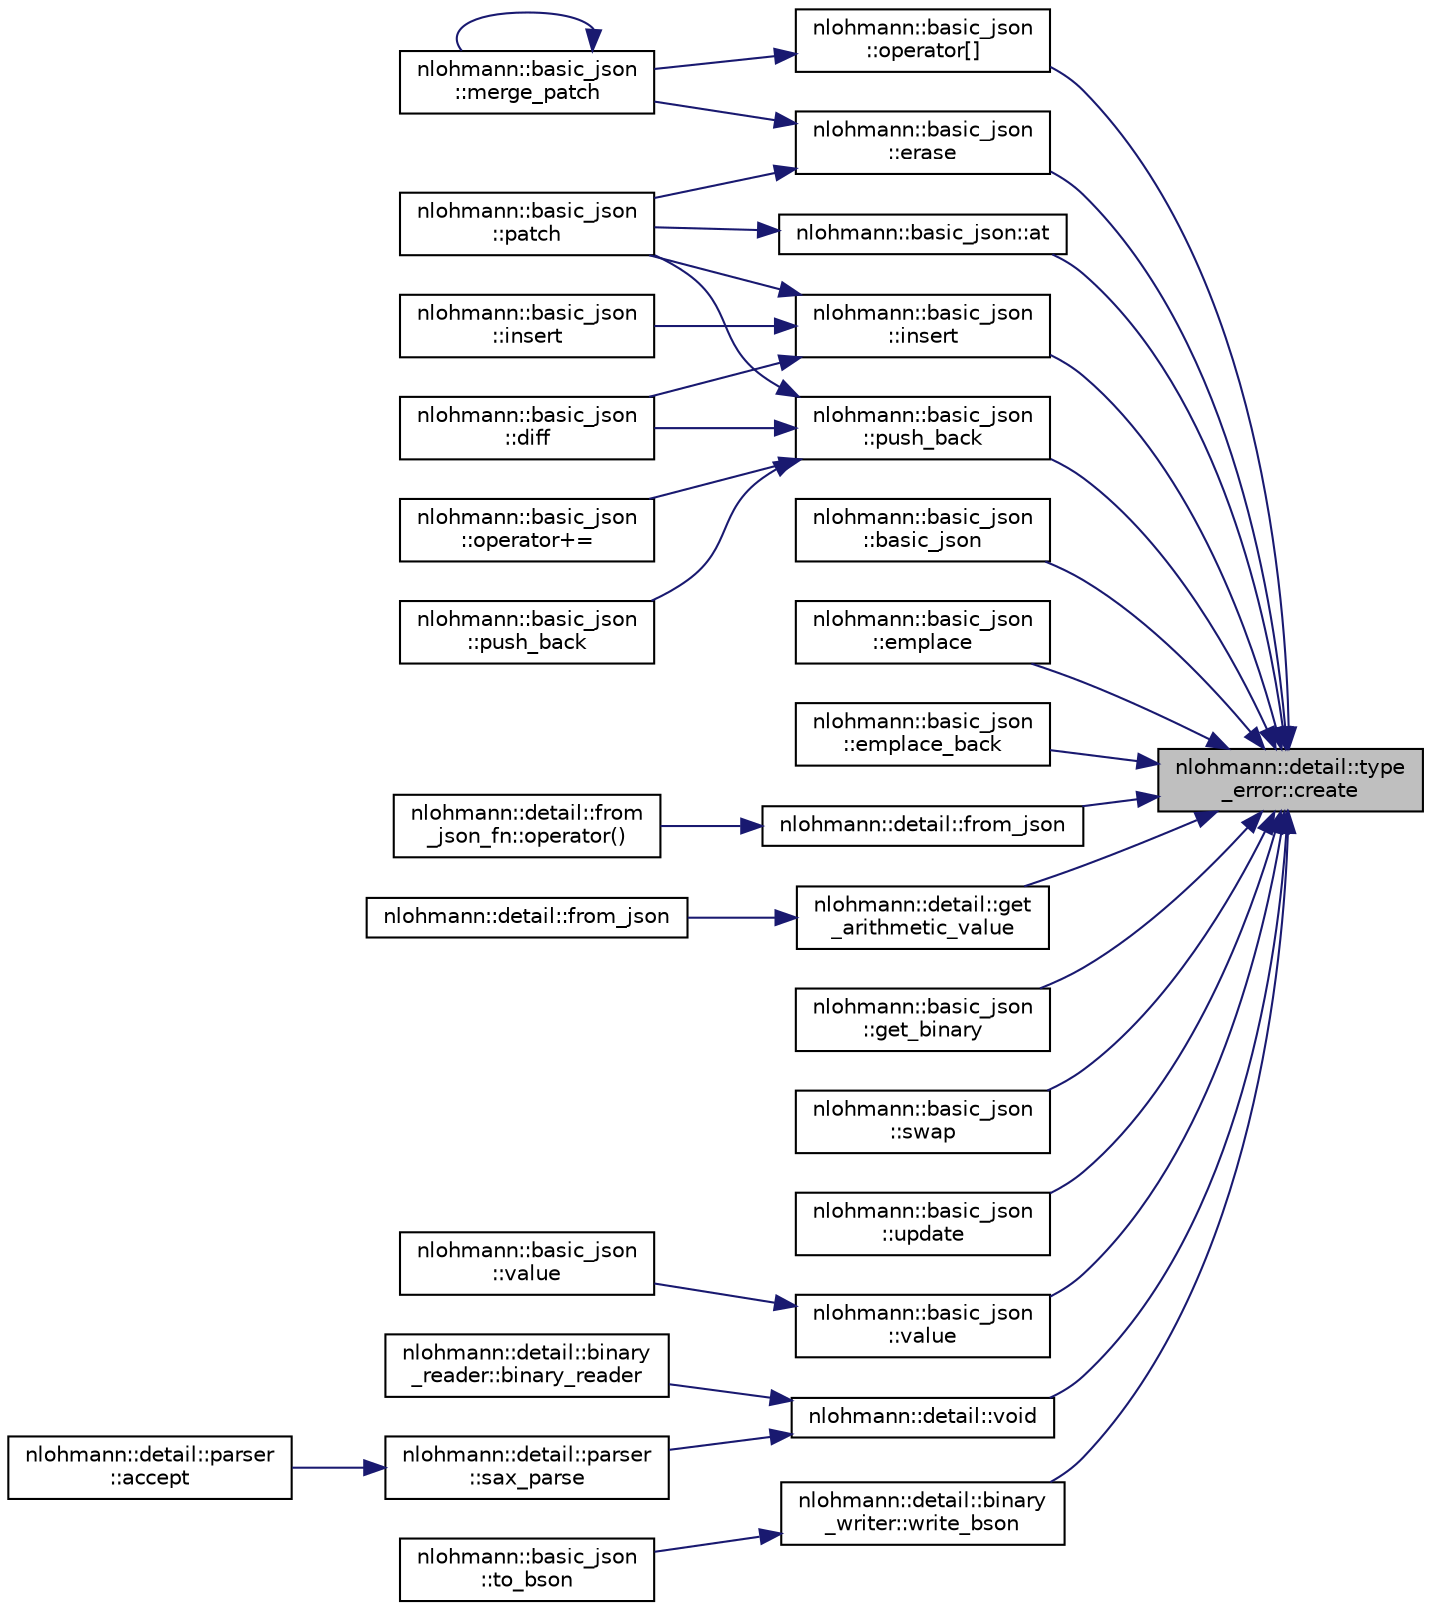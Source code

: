 digraph "nlohmann::detail::type_error::create"
{
 // LATEX_PDF_SIZE
  edge [fontname="Helvetica",fontsize="10",labelfontname="Helvetica",labelfontsize="10"];
  node [fontname="Helvetica",fontsize="10",shape=record];
  rankdir="RL";
  Node1 [label="nlohmann::detail::type\l_error::create",height=0.2,width=0.4,color="black", fillcolor="grey75", style="filled", fontcolor="black",tooltip=" "];
  Node1 -> Node2 [dir="back",color="midnightblue",fontsize="10",style="solid"];
  Node2 [label="nlohmann::basic_json::at",height=0.2,width=0.4,color="black", fillcolor="white", style="filled",URL="$classnlohmann_1_1basic__json.html#a52b18a5b7e68652c65b070900c438c6e",tooltip="access specified array element with bounds checking"];
  Node2 -> Node3 [dir="back",color="midnightblue",fontsize="10",style="solid"];
  Node3 [label="nlohmann::basic_json\l::patch",height=0.2,width=0.4,color="black", fillcolor="white", style="filled",URL="$classnlohmann_1_1basic__json.html#adcc786998f220a5b3083ee8a37c4553e",tooltip="applies a JSON patch"];
  Node1 -> Node4 [dir="back",color="midnightblue",fontsize="10",style="solid"];
  Node4 [label="nlohmann::basic_json\l::basic_json",height=0.2,width=0.4,color="black", fillcolor="white", style="filled",URL="$classnlohmann_1_1basic__json.html#aeac617faf3448d6d2cb33a020be01d37",tooltip="create a container (array or object) from an initializer list"];
  Node1 -> Node5 [dir="back",color="midnightblue",fontsize="10",style="solid"];
  Node5 [label="nlohmann::basic_json\l::emplace",height=0.2,width=0.4,color="black", fillcolor="white", style="filled",URL="$classnlohmann_1_1basic__json.html#ac479e609cbd03948bd3e85fb441b66e5",tooltip="add an object to an object if key does not exist"];
  Node1 -> Node6 [dir="back",color="midnightblue",fontsize="10",style="solid"];
  Node6 [label="nlohmann::basic_json\l::emplace_back",height=0.2,width=0.4,color="black", fillcolor="white", style="filled",URL="$classnlohmann_1_1basic__json.html#a15c0a5db4fb12d49433801bbe6436bfb",tooltip="add an object to an array"];
  Node1 -> Node7 [dir="back",color="midnightblue",fontsize="10",style="solid"];
  Node7 [label="nlohmann::basic_json\l::erase",height=0.2,width=0.4,color="black", fillcolor="white", style="filled",URL="$classnlohmann_1_1basic__json.html#a494632b69bbe1d0153d3bedad0901b8e",tooltip="remove element given an iterator"];
  Node7 -> Node8 [dir="back",color="midnightblue",fontsize="10",style="solid"];
  Node8 [label="nlohmann::basic_json\l::merge_patch",height=0.2,width=0.4,color="black", fillcolor="white", style="filled",URL="$classnlohmann_1_1basic__json.html#a844a77cb154752d12118f10af26d54cb",tooltip="applies a JSON Merge Patch"];
  Node8 -> Node8 [dir="back",color="midnightblue",fontsize="10",style="solid"];
  Node7 -> Node3 [dir="back",color="midnightblue",fontsize="10",style="solid"];
  Node1 -> Node9 [dir="back",color="midnightblue",fontsize="10",style="solid"];
  Node9 [label="nlohmann::detail::from_json",height=0.2,width=0.4,color="black", fillcolor="white", style="filled",URL="$namespacenlohmann_1_1detail.html#a1f0395aad0fe853a4539288749d3a603",tooltip=" "];
  Node9 -> Node10 [dir="back",color="midnightblue",fontsize="10",style="solid"];
  Node10 [label="nlohmann::detail::from\l_json_fn::operator()",height=0.2,width=0.4,color="black", fillcolor="white", style="filled",URL="$structnlohmann_1_1detail_1_1from__json__fn.html#a6d14a74e1043072c77892534572d2973",tooltip=" "];
  Node1 -> Node11 [dir="back",color="midnightblue",fontsize="10",style="solid"];
  Node11 [label="nlohmann::detail::get\l_arithmetic_value",height=0.2,width=0.4,color="black", fillcolor="white", style="filled",URL="$namespacenlohmann_1_1detail.html#a85955b9c6dd31846e4b8e891f78614b6",tooltip=" "];
  Node11 -> Node12 [dir="back",color="midnightblue",fontsize="10",style="solid"];
  Node12 [label="nlohmann::detail::from_json",height=0.2,width=0.4,color="black", fillcolor="white", style="filled",URL="$namespacenlohmann_1_1detail.html#a7cb5dd7d46a60e65f9a8e0873b3f7dd8",tooltip=" "];
  Node1 -> Node13 [dir="back",color="midnightblue",fontsize="10",style="solid"];
  Node13 [label="nlohmann::basic_json\l::get_binary",height=0.2,width=0.4,color="black", fillcolor="white", style="filled",URL="$classnlohmann_1_1basic__json.html#aab19a246f6bcd27c195bed376cf5e138",tooltip=" "];
  Node1 -> Node14 [dir="back",color="midnightblue",fontsize="10",style="solid"];
  Node14 [label="nlohmann::basic_json\l::insert",height=0.2,width=0.4,color="black", fillcolor="white", style="filled",URL="$classnlohmann_1_1basic__json.html#aeb86e8478e20d95970a8b61ff01dce3b",tooltip="inserts element"];
  Node14 -> Node15 [dir="back",color="midnightblue",fontsize="10",style="solid"];
  Node15 [label="nlohmann::basic_json\l::diff",height=0.2,width=0.4,color="black", fillcolor="white", style="filled",URL="$classnlohmann_1_1basic__json.html#a1c1f21327df91a4dd6c5f5a107240385",tooltip="creates a diff as a JSON patch"];
  Node14 -> Node16 [dir="back",color="midnightblue",fontsize="10",style="solid"];
  Node16 [label="nlohmann::basic_json\l::insert",height=0.2,width=0.4,color="black", fillcolor="white", style="filled",URL="$classnlohmann_1_1basic__json.html#a9c5b9de8a4a759861cb600b38a6c81b1",tooltip="inserts element"];
  Node14 -> Node3 [dir="back",color="midnightblue",fontsize="10",style="solid"];
  Node1 -> Node17 [dir="back",color="midnightblue",fontsize="10",style="solid"];
  Node17 [label="nlohmann::basic_json\l::operator[]",height=0.2,width=0.4,color="black", fillcolor="white", style="filled",URL="$classnlohmann_1_1basic__json.html#a9ea67fc1ef0ccc42e1d5388fe0416ae5",tooltip="access specified array element"];
  Node17 -> Node8 [dir="back",color="midnightblue",fontsize="10",style="solid"];
  Node1 -> Node18 [dir="back",color="midnightblue",fontsize="10",style="solid"];
  Node18 [label="nlohmann::basic_json\l::push_back",height=0.2,width=0.4,color="black", fillcolor="white", style="filled",URL="$classnlohmann_1_1basic__json.html#ab9e0253c92736db021840105d374c4c4",tooltip="add an object to an array"];
  Node18 -> Node15 [dir="back",color="midnightblue",fontsize="10",style="solid"];
  Node18 -> Node19 [dir="back",color="midnightblue",fontsize="10",style="solid"];
  Node19 [label="nlohmann::basic_json\l::operator+=",height=0.2,width=0.4,color="black", fillcolor="white", style="filled",URL="$classnlohmann_1_1basic__json.html#a40226d9c84fcb9cb948ae0c27b842c57",tooltip="add an object to an array"];
  Node18 -> Node3 [dir="back",color="midnightblue",fontsize="10",style="solid"];
  Node18 -> Node20 [dir="back",color="midnightblue",fontsize="10",style="solid"];
  Node20 [label="nlohmann::basic_json\l::push_back",height=0.2,width=0.4,color="black", fillcolor="white", style="filled",URL="$classnlohmann_1_1basic__json.html#a4567cf75f19b1efca090f75d7a8a350a",tooltip="add an object to an object"];
  Node1 -> Node21 [dir="back",color="midnightblue",fontsize="10",style="solid"];
  Node21 [label="nlohmann::basic_json\l::swap",height=0.2,width=0.4,color="black", fillcolor="white", style="filled",URL="$classnlohmann_1_1basic__json.html#a76126242de262f6d38cadda19e0d13e1",tooltip="exchanges the values"];
  Node1 -> Node22 [dir="back",color="midnightblue",fontsize="10",style="solid"];
  Node22 [label="nlohmann::basic_json\l::update",height=0.2,width=0.4,color="black", fillcolor="white", style="filled",URL="$classnlohmann_1_1basic__json.html#a377819905d567f6f523dcbc592cb6356",tooltip="updates a JSON object from another object, overwriting existing keys"];
  Node1 -> Node23 [dir="back",color="midnightblue",fontsize="10",style="solid"];
  Node23 [label="nlohmann::basic_json\l::value",height=0.2,width=0.4,color="black", fillcolor="white", style="filled",URL="$classnlohmann_1_1basic__json.html#a11641b35219676b225d9bd15c7677659",tooltip="access specified object element with default value"];
  Node23 -> Node24 [dir="back",color="midnightblue",fontsize="10",style="solid"];
  Node24 [label="nlohmann::basic_json\l::value",height=0.2,width=0.4,color="black", fillcolor="white", style="filled",URL="$classnlohmann_1_1basic__json.html#adcfdefe95d5c2471a5c97e911d46ee88",tooltip="overload for a default value of type const char*"];
  Node1 -> Node25 [dir="back",color="midnightblue",fontsize="10",style="solid"];
  Node25 [label="nlohmann::detail::void",height=0.2,width=0.4,color="black", fillcolor="white", style="filled",URL="$namespacenlohmann_1_1detail.html#a59fca69799f6b9e366710cb9043aa77d",tooltip=" "];
  Node25 -> Node26 [dir="back",color="midnightblue",fontsize="10",style="solid"];
  Node26 [label="nlohmann::detail::binary\l_reader::binary_reader",height=0.2,width=0.4,color="black", fillcolor="white", style="filled",URL="$classnlohmann_1_1detail_1_1binary__reader.html#ad7cb69186e01b77ec021e83137461457",tooltip="create a binary reader"];
  Node25 -> Node27 [dir="back",color="midnightblue",fontsize="10",style="solid"];
  Node27 [label="nlohmann::detail::parser\l::sax_parse",height=0.2,width=0.4,color="black", fillcolor="white", style="filled",URL="$classnlohmann_1_1detail_1_1parser.html#a073b8313a5194aac3a7d5da0d935788c",tooltip=" "];
  Node27 -> Node28 [dir="back",color="midnightblue",fontsize="10",style="solid"];
  Node28 [label="nlohmann::detail::parser\l::accept",height=0.2,width=0.4,color="black", fillcolor="white", style="filled",URL="$classnlohmann_1_1detail_1_1parser.html#a39784a586867c05388cb0adca0fd72b5",tooltip="public accept interface"];
  Node1 -> Node29 [dir="back",color="midnightblue",fontsize="10",style="solid"];
  Node29 [label="nlohmann::detail::binary\l_writer::write_bson",height=0.2,width=0.4,color="black", fillcolor="white", style="filled",URL="$classnlohmann_1_1detail_1_1binary__writer.html#a9ffc566db5219b473762462234b47db9",tooltip=" "];
  Node29 -> Node30 [dir="back",color="midnightblue",fontsize="10",style="solid"];
  Node30 [label="nlohmann::basic_json\l::to_bson",height=0.2,width=0.4,color="black", fillcolor="white", style="filled",URL="$classnlohmann_1_1basic__json.html#a668e4c2ad9808218a25879700f4aef2b",tooltip="Serializes the given JSON object j to BSON and forwards the corresponding BSON-representation to the ..."];
}
